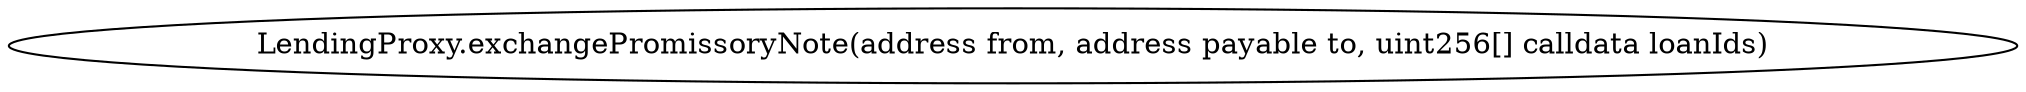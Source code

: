 digraph "" {
	graph [bb="0,0,809.4,36"];
	node [label="\N"];
	"LendingProxy.exchangePromissoryNote(address from, address payable to, uint256[] calldata loanIds)"	 [height=0.5,
		pos="404.7,18",
		width=11.242];
}
digraph "" {
	graph [bb="0,0,809.4,36"];
	node [label="\N"];
	"LendingProxy.exchangePromissoryNote(address from, address payable to, uint256[] calldata loanIds)"	 [height=0.5,
		pos="404.7,18",
		width=11.242];
}
